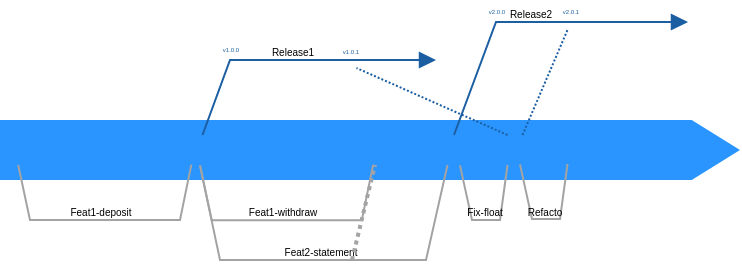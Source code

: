 <mxfile version="16.5.5" type="device"><diagram id="PYpDF3lvn1qQOn6kTc2H" name="Page-1"><mxGraphModel dx="384" dy="206" grid="1" gridSize="10" guides="1" tooltips="1" connect="1" arrows="1" fold="1" page="1" pageScale="1" pageWidth="827" pageHeight="1169" math="0" shadow="0"><root><mxCell id="0"/><mxCell id="1" parent="0"/><mxCell id="VjD1f78lIsP-IS0hWoMi-17" value="&lt;font color=&quot;#1b5ea1&quot; style=&quot;font-size: 3px&quot;&gt;v1.0.0&lt;/font&gt;" style="text;html=1;align=center;verticalAlign=middle;resizable=0;points=[];autosize=1;strokeColor=none;fillColor=none;fontSize=5;fontColor=#33FF33;rotation=0;" vertex="1" parent="1"><mxGeometry x="205" y="229" width="20" height="10" as="geometry"/></mxCell><mxCell id="VjD1f78lIsP-IS0hWoMi-2" value="" style="html=1;shadow=0;dashed=0;align=center;verticalAlign=middle;shape=mxgraph.arrows2.arrow;dy=0;dx=24.14;notch=0;fillColor=#2B95FF;strokeColor=none;" vertex="1" parent="1"><mxGeometry x="100" y="270" width="370" height="30" as="geometry"/></mxCell><mxCell id="VjD1f78lIsP-IS0hWoMi-3" value="" style="shape=image;html=1;verticalAlign=top;verticalLabelPosition=bottom;labelBackgroundColor=#33FF33;imageAspect=0;aspect=fixed;image=https://cdn0.iconfinder.com/data/icons/octicons/1024/primitive-dot-128.png;fillColor=#2B95FF;fontColor=#33FF33;" vertex="1" parent="1"><mxGeometry x="100" y="277.5" width="15" height="15" as="geometry"/></mxCell><mxCell id="VjD1f78lIsP-IS0hWoMi-4" value="&lt;p style=&quot;line-height: 0.7 ; font-size: 5px&quot;&gt;Feat1-deposit&lt;/p&gt;" style="endArrow=none;html=1;rounded=0;exitX=0.378;exitY=0.988;exitDx=0;exitDy=0;exitPerimeter=0;strokeColor=#A3A3A3;spacing=-1;spacingBottom=8;fontSize=5;labelBackgroundColor=none;" edge="1" parent="1" source="VjD1f78lIsP-IS0hWoMi-5" target="VjD1f78lIsP-IS0hWoMi-3"><mxGeometry x="0.039" width="50" height="50" relative="1" as="geometry"><mxPoint x="260" y="310" as="sourcePoint"/><mxPoint x="170" y="320" as="targetPoint"/><Array as="points"><mxPoint x="190" y="320"/><mxPoint x="115" y="320"/></Array><mxPoint as="offset"/></mxGeometry></mxCell><mxCell id="VjD1f78lIsP-IS0hWoMi-5" value="" style="shape=image;html=1;verticalAlign=top;verticalLabelPosition=bottom;labelBackgroundColor=#ffffff;imageAspect=0;aspect=fixed;image=https://cdn0.iconfinder.com/data/icons/octicons/1024/primitive-dot-128.png;fillColor=#2B95FF;" vertex="1" parent="1"><mxGeometry x="190" y="277.5" width="15" height="15" as="geometry"/></mxCell><mxCell id="VjD1f78lIsP-IS0hWoMi-6" value="&lt;p style=&quot;line-height: 0.7 ; font-size: 5px&quot;&gt;Feat1-withdraw&lt;/p&gt;" style="endArrow=none;html=1;rounded=0;exitX=0.378;exitY=0.988;exitDx=0;exitDy=0;exitPerimeter=0;strokeColor=#A3A3A3;spacing=-1;spacingBottom=8;fontSize=5;labelBackgroundColor=none;" edge="1" parent="1"><mxGeometry x="0.039" width="50" height="50" relative="1" as="geometry"><mxPoint x="286.56" y="292.5" as="sourcePoint"/><mxPoint x="199.997" y="292.68" as="targetPoint"/><Array as="points"><mxPoint x="280.89" y="320.18"/><mxPoint x="205.89" y="320.18"/></Array><mxPoint as="offset"/></mxGeometry></mxCell><mxCell id="VjD1f78lIsP-IS0hWoMi-7" value="&lt;p style=&quot;line-height: 0.7 ; font-size: 5px&quot;&gt;Feat2-statement&lt;/p&gt;" style="endArrow=none;html=1;rounded=0;strokeColor=#A3A3A3;spacing=-1;spacingBottom=8;fontSize=5;labelBackgroundColor=none;exitX=0.25;exitY=1;exitDx=0;exitDy=0;" edge="1" parent="1" source="VjD1f78lIsP-IS0hWoMi-10"><mxGeometry x="0.017" width="50" height="50" relative="1" as="geometry"><mxPoint x="340" y="310" as="sourcePoint"/><mxPoint x="199.997" y="292.68" as="targetPoint"/><Array as="points"><mxPoint x="313" y="340"/><mxPoint x="210" y="340"/></Array><mxPoint as="offset"/></mxGeometry></mxCell><mxCell id="VjD1f78lIsP-IS0hWoMi-8" value="" style="shape=image;html=1;verticalAlign=top;verticalLabelPosition=bottom;labelBackgroundColor=#ffffff;imageAspect=0;aspect=fixed;image=https://cdn0.iconfinder.com/data/icons/octicons/1024/primitive-dot-128.png;fillColor=#2B95FF;" vertex="1" parent="1"><mxGeometry x="280" y="277.5" width="15" height="15" as="geometry"/></mxCell><mxCell id="VjD1f78lIsP-IS0hWoMi-9" value="" style="endArrow=none;dashed=1;html=1;dashPattern=1 1;strokeWidth=2;rounded=0;labelBackgroundColor=none;fontSize=5;fontColor=#33FF33;entryX=0.5;entryY=1;entryDx=0;entryDy=0;strokeColor=#A3A3A3;endSize=6;jumpSize=6;" edge="1" parent="1" target="VjD1f78lIsP-IS0hWoMi-8"><mxGeometry width="50" height="50" relative="1" as="geometry"><mxPoint x="276" y="340" as="sourcePoint"/><mxPoint x="350" y="290" as="targetPoint"/></mxGeometry></mxCell><mxCell id="VjD1f78lIsP-IS0hWoMi-10" value="" style="shape=image;html=1;verticalAlign=top;verticalLabelPosition=bottom;labelBackgroundColor=#ffffff;imageAspect=0;aspect=fixed;image=https://cdn0.iconfinder.com/data/icons/octicons/1024/primitive-dot-128.png;fillColor=#2B95FF;" vertex="1" parent="1"><mxGeometry x="320" y="277.5" width="15" height="15" as="geometry"/></mxCell><mxCell id="VjD1f78lIsP-IS0hWoMi-11" value="" style="shape=image;html=1;verticalAlign=top;verticalLabelPosition=bottom;labelBackgroundColor=#ffffff;imageAspect=0;aspect=fixed;image=https://cdn0.iconfinder.com/data/icons/octicons/1024/primitive-dot-128.png;fillColor=#2B95FF;" vertex="1" parent="1"><mxGeometry x="350" y="277.5" width="15" height="15" as="geometry"/></mxCell><mxCell id="VjD1f78lIsP-IS0hWoMi-12" value="&lt;p style=&quot;line-height: 0.7 ; font-size: 5px&quot;&gt;Fix-float&lt;/p&gt;" style="endArrow=none;html=1;rounded=0;strokeColor=#A3A3A3;spacing=-1;spacingBottom=8;fontSize=5;labelBackgroundColor=none;exitX=0.25;exitY=1;exitDx=0;exitDy=0;" edge="1" parent="1" source="VjD1f78lIsP-IS0hWoMi-11"><mxGeometry x="0.017" width="50" height="50" relative="1" as="geometry"><mxPoint x="453.75" y="292.5" as="sourcePoint"/><mxPoint x="329.997" y="292.68" as="targetPoint"/><Array as="points"><mxPoint x="350" y="320"/><mxPoint x="336" y="320"/></Array><mxPoint as="offset"/></mxGeometry></mxCell><mxCell id="VjD1f78lIsP-IS0hWoMi-13" value="" style="shape=image;html=1;verticalAlign=top;verticalLabelPosition=bottom;labelBackgroundColor=#ffffff;imageAspect=0;aspect=fixed;image=https://cdn0.iconfinder.com/data/icons/octicons/1024/primitive-dot-128.png;fillColor=#2B95FF;" vertex="1" parent="1"><mxGeometry x="380" y="277.5" width="15" height="15" as="geometry"/></mxCell><mxCell id="VjD1f78lIsP-IS0hWoMi-14" value="&lt;p style=&quot;line-height: 0.7 ; font-size: 5px&quot;&gt;Refacto&lt;/p&gt;" style="endArrow=none;html=1;rounded=0;strokeColor=#A3A3A3;spacing=-1;spacingBottom=8;fontSize=5;labelBackgroundColor=none;exitX=0.25;exitY=1;exitDx=0;exitDy=0;" edge="1" parent="1"><mxGeometry x="0.017" width="50" height="50" relative="1" as="geometry"><mxPoint x="383.75" y="292" as="sourcePoint"/><mxPoint x="359.997" y="292.18" as="targetPoint"/><Array as="points"><mxPoint x="380" y="319.5"/><mxPoint x="366" y="319.5"/></Array><mxPoint as="offset"/></mxGeometry></mxCell><mxCell id="VjD1f78lIsP-IS0hWoMi-15" value="&lt;p style=&quot;line-height: 0.7 ; font-size: 5px&quot;&gt;Release1&lt;/p&gt;" style="endArrow=none;html=1;rounded=0;strokeColor=#1B5EA1;spacing=-1;spacingBottom=8;fontSize=5;labelBackgroundColor=none;entryX=0.75;entryY=0;entryDx=0;entryDy=0;strokeWidth=1;endFill=0;startArrow=block;startFill=1;" edge="1" parent="1" target="VjD1f78lIsP-IS0hWoMi-5"><mxGeometry x="0.017" width="50" height="50" relative="1" as="geometry"><mxPoint x="318" y="240" as="sourcePoint"/><mxPoint x="204.997" y="180.18" as="targetPoint"/><Array as="points"><mxPoint x="318" y="240"/><mxPoint x="215" y="240"/></Array><mxPoint as="offset"/></mxGeometry></mxCell><mxCell id="VjD1f78lIsP-IS0hWoMi-16" value="" style="shape=image;html=1;verticalAlign=top;verticalLabelPosition=bottom;labelBackgroundColor=#ffffff;imageAspect=0;aspect=fixed;image=https://cdn0.iconfinder.com/data/icons/octicons/1024/primitive-dot-128.png;fillColor=#2B95FF;" vertex="1" parent="1"><mxGeometry x="212" y="237" width="7" height="7" as="geometry"/></mxCell><mxCell id="VjD1f78lIsP-IS0hWoMi-18" value="&lt;p style=&quot;line-height: 0.7 ; font-size: 5px&quot;&gt;Release2&lt;/p&gt;" style="endArrow=none;html=1;rounded=0;strokeColor=#1B5EA1;spacing=-1;spacingBottom=8;fontSize=5;labelBackgroundColor=none;entryX=0.75;entryY=0;entryDx=0;entryDy=0;strokeWidth=1;endFill=0;startArrow=block;startFill=1;" edge="1" parent="1"><mxGeometry x="0.017" width="50" height="50" relative="1" as="geometry"><mxPoint x="444" y="221" as="sourcePoint"/><mxPoint x="327" y="277.5" as="targetPoint"/><Array as="points"><mxPoint x="444" y="221"/><mxPoint x="348" y="221"/></Array><mxPoint as="offset"/></mxGeometry></mxCell><mxCell id="VjD1f78lIsP-IS0hWoMi-20" value="" style="shape=image;html=1;verticalAlign=top;verticalLabelPosition=bottom;labelBackgroundColor=#ffffff;imageAspect=0;aspect=fixed;image=https://cdn0.iconfinder.com/data/icons/octicons/1024/primitive-dot-128.png;fillColor=#2B95FF;" vertex="1" parent="1"><mxGeometry x="273" y="237" width="7" height="7" as="geometry"/></mxCell><mxCell id="VjD1f78lIsP-IS0hWoMi-21" value="&lt;font color=&quot;#1b5ea1&quot; style=&quot;font-size: 3px&quot;&gt;v1.0.1&lt;/font&gt;" style="text;html=1;align=center;verticalAlign=middle;resizable=0;points=[];autosize=1;strokeColor=none;fillColor=none;fontSize=5;fontColor=#33FF33;rotation=0;" vertex="1" parent="1"><mxGeometry x="265" y="230" width="20" height="10" as="geometry"/></mxCell><mxCell id="VjD1f78lIsP-IS0hWoMi-23" value="" style="endArrow=none;dashed=1;html=1;rounded=0;dashPattern=1 1;labelBackgroundColor=none;fontSize=3;fontColor=#1B5EA1;strokeColor=#1B5EA1;strokeWidth=1;jumpSize=6;entryX=0.75;entryY=1;entryDx=0;entryDy=0;exitX=0.25;exitY=0;exitDx=0;exitDy=0;fontStyle=1" edge="1" parent="1" source="VjD1f78lIsP-IS0hWoMi-11" target="VjD1f78lIsP-IS0hWoMi-20"><mxGeometry width="50" height="50" relative="1" as="geometry"><mxPoint x="300" y="300" as="sourcePoint"/><mxPoint x="350" y="250" as="targetPoint"/></mxGeometry></mxCell><mxCell id="VjD1f78lIsP-IS0hWoMi-24" value="&lt;font color=&quot;#1b5ea1&quot; style=&quot;font-size: 3px&quot;&gt;v2.0.0&lt;/font&gt;" style="text;html=1;align=center;verticalAlign=middle;resizable=0;points=[];autosize=1;strokeColor=none;fillColor=none;fontSize=5;fontColor=#33FF33;rotation=0;" vertex="1" parent="1"><mxGeometry x="338" y="210" width="20" height="10" as="geometry"/></mxCell><mxCell id="VjD1f78lIsP-IS0hWoMi-25" value="" style="shape=image;html=1;verticalAlign=top;verticalLabelPosition=bottom;labelBackgroundColor=#ffffff;imageAspect=0;aspect=fixed;image=https://cdn0.iconfinder.com/data/icons/octicons/1024/primitive-dot-128.png;fillColor=#2B95FF;" vertex="1" parent="1"><mxGeometry x="345" y="218" width="7" height="7" as="geometry"/></mxCell><mxCell id="VjD1f78lIsP-IS0hWoMi-26" value="&lt;font color=&quot;#1b5ea1&quot; style=&quot;font-size: 3px&quot;&gt;v2.0.1&lt;/font&gt;" style="text;html=1;align=center;verticalAlign=middle;resizable=0;points=[];autosize=1;strokeColor=none;fillColor=none;fontSize=5;fontColor=#33FF33;rotation=0;" vertex="1" parent="1"><mxGeometry x="375" y="210" width="20" height="10" as="geometry"/></mxCell><mxCell id="VjD1f78lIsP-IS0hWoMi-27" value="" style="shape=image;html=1;verticalAlign=top;verticalLabelPosition=bottom;labelBackgroundColor=#ffffff;imageAspect=0;aspect=fixed;image=https://cdn0.iconfinder.com/data/icons/octicons/1024/primitive-dot-128.png;fillColor=#2B95FF;" vertex="1" parent="1"><mxGeometry x="382" y="218" width="7" height="7" as="geometry"/></mxCell><mxCell id="VjD1f78lIsP-IS0hWoMi-28" value="" style="endArrow=none;dashed=1;html=1;rounded=0;dashPattern=1 1;labelBackgroundColor=none;fontSize=3;fontColor=#1B5EA1;strokeColor=#1B5EA1;strokeWidth=1;jumpSize=6;entryX=0.25;entryY=1;entryDx=0;entryDy=0;exitX=0.75;exitY=0;exitDx=0;exitDy=0;" edge="1" parent="1" source="VjD1f78lIsP-IS0hWoMi-11" target="VjD1f78lIsP-IS0hWoMi-27"><mxGeometry width="50" height="50" relative="1" as="geometry"><mxPoint x="363.75" y="287.5" as="sourcePoint"/><mxPoint x="288.25" y="254" as="targetPoint"/></mxGeometry></mxCell></root></mxGraphModel></diagram></mxfile>